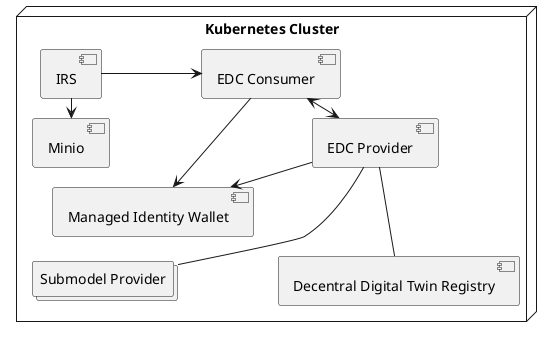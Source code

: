 @startuml
skinparam monochrome true
skinparam shadowing false
skinparam nodesep 100
skinparam ranksep 20
skinparam defaultFontName "Architects daughter"

node "Kubernetes Cluster" as k8s {

    component IRS
    component Minio
    component "Decentral Digital Twin Registry" as dtr
    component "EDC Consumer" as consumer
    component "EDC Provider" as provider
    component "Managed Identity Wallet" as miw
    collections "Submodel Provider" as submodel


    IRS --> Minio
    IRS -> consumer
    consumer --> miw
    provider --> miw
    consumer <--> provider
    provider --- submodel
    provider --- dtr

}

@enduml